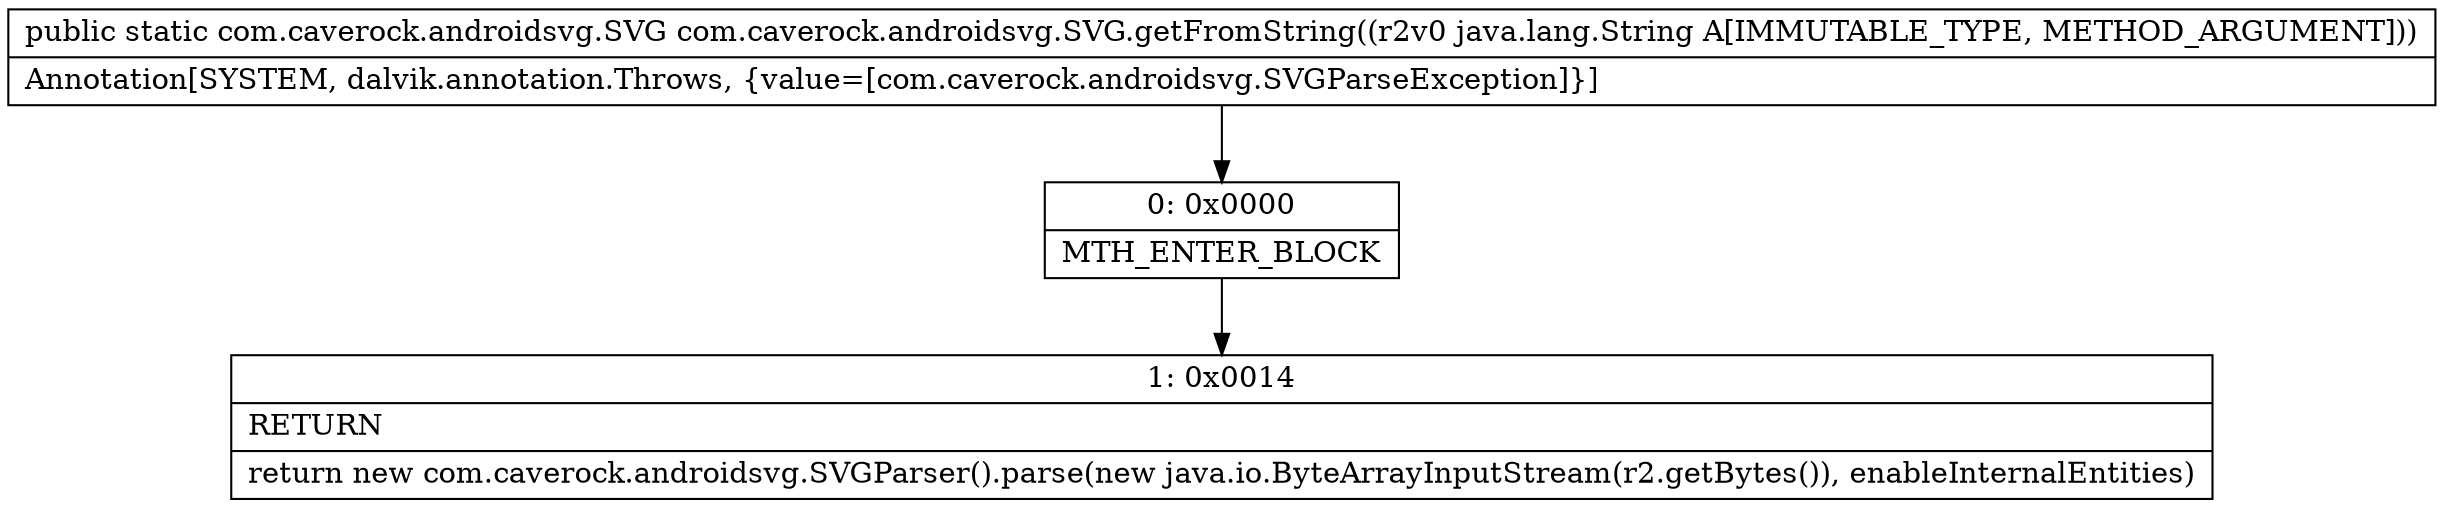 digraph "CFG forcom.caverock.androidsvg.SVG.getFromString(Ljava\/lang\/String;)Lcom\/caverock\/androidsvg\/SVG;" {
Node_0 [shape=record,label="{0\:\ 0x0000|MTH_ENTER_BLOCK\l}"];
Node_1 [shape=record,label="{1\:\ 0x0014|RETURN\l|return new com.caverock.androidsvg.SVGParser().parse(new java.io.ByteArrayInputStream(r2.getBytes()), enableInternalEntities)\l}"];
MethodNode[shape=record,label="{public static com.caverock.androidsvg.SVG com.caverock.androidsvg.SVG.getFromString((r2v0 java.lang.String A[IMMUTABLE_TYPE, METHOD_ARGUMENT]))  | Annotation[SYSTEM, dalvik.annotation.Throws, \{value=[com.caverock.androidsvg.SVGParseException]\}]\l}"];
MethodNode -> Node_0;
Node_0 -> Node_1;
}


